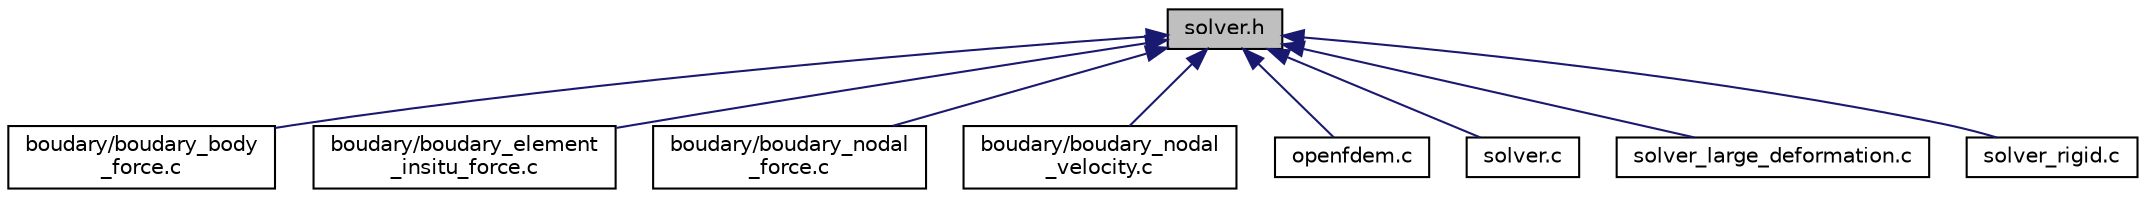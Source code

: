 digraph "solver.h"
{
 // LATEX_PDF_SIZE
  edge [fontname="Helvetica",fontsize="10",labelfontname="Helvetica",labelfontsize="10"];
  node [fontname="Helvetica",fontsize="10",shape=record];
  Node1 [label="solver.h",height=0.2,width=0.4,color="black", fillcolor="grey75", style="filled", fontcolor="black",tooltip=" "];
  Node1 -> Node2 [dir="back",color="midnightblue",fontsize="10",style="solid",fontname="Helvetica"];
  Node2 [label="boudary/boudary_body\l_force.c",height=0.2,width=0.4,color="black", fillcolor="white", style="filled",URL="$boudary__body__force_8c.html",tooltip=" "];
  Node1 -> Node3 [dir="back",color="midnightblue",fontsize="10",style="solid",fontname="Helvetica"];
  Node3 [label="boudary/boudary_element\l_insitu_force.c",height=0.2,width=0.4,color="black", fillcolor="white", style="filled",URL="$boudary__element__insitu__force_8c.html",tooltip=" "];
  Node1 -> Node4 [dir="back",color="midnightblue",fontsize="10",style="solid",fontname="Helvetica"];
  Node4 [label="boudary/boudary_nodal\l_force.c",height=0.2,width=0.4,color="black", fillcolor="white", style="filled",URL="$boudary__nodal__force_8c.html",tooltip=" "];
  Node1 -> Node5 [dir="back",color="midnightblue",fontsize="10",style="solid",fontname="Helvetica"];
  Node5 [label="boudary/boudary_nodal\l_velocity.c",height=0.2,width=0.4,color="black", fillcolor="white", style="filled",URL="$boudary__nodal__velocity_8c.html",tooltip=" "];
  Node1 -> Node6 [dir="back",color="midnightblue",fontsize="10",style="solid",fontname="Helvetica"];
  Node6 [label="openfdem.c",height=0.2,width=0.4,color="black", fillcolor="white", style="filled",URL="$openfdem_8c.html",tooltip=" "];
  Node1 -> Node7 [dir="back",color="midnightblue",fontsize="10",style="solid",fontname="Helvetica"];
  Node7 [label="solver.c",height=0.2,width=0.4,color="black", fillcolor="white", style="filled",URL="$solver_8c.html",tooltip=" "];
  Node1 -> Node8 [dir="back",color="midnightblue",fontsize="10",style="solid",fontname="Helvetica"];
  Node8 [label="solver_large_deformation.c",height=0.2,width=0.4,color="black", fillcolor="white", style="filled",URL="$solver__large__deformation_8c.html",tooltip=" "];
  Node1 -> Node9 [dir="back",color="midnightblue",fontsize="10",style="solid",fontname="Helvetica"];
  Node9 [label="solver_rigid.c",height=0.2,width=0.4,color="black", fillcolor="white", style="filled",URL="$solver__rigid_8c.html",tooltip=" "];
}
